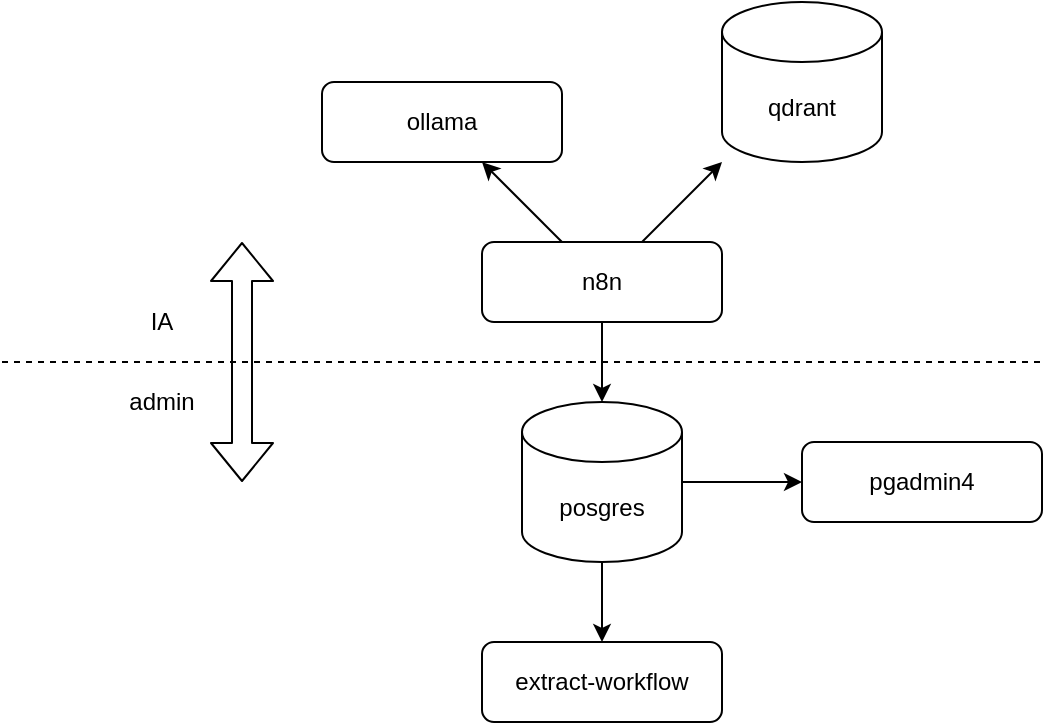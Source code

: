 <mxfile>
    <diagram id="A_YbfueYk18s0FsXVZod" name="Page-1">
        <mxGraphModel dx="740" dy="478" grid="1" gridSize="10" guides="1" tooltips="1" connect="1" arrows="1" fold="1" page="1" pageScale="1" pageWidth="850" pageHeight="1100" math="0" shadow="0">
            <root>
                <mxCell id="0"/>
                <mxCell id="1" parent="0"/>
                <mxCell id="2" value="ollama" style="rounded=1;whiteSpace=wrap;html=1;" vertex="1" parent="1">
                    <mxGeometry x="240" y="320" width="120" height="40" as="geometry"/>
                </mxCell>
                <mxCell id="7" style="edgeStyle=none;html=1;" edge="1" parent="1" source="3" target="5">
                    <mxGeometry relative="1" as="geometry"/>
                </mxCell>
                <mxCell id="13" style="edgeStyle=none;html=1;" edge="1" parent="1" source="3" target="12">
                    <mxGeometry relative="1" as="geometry"/>
                </mxCell>
                <mxCell id="3" value="posgres" style="shape=cylinder3;whiteSpace=wrap;html=1;boundedLbl=1;backgroundOutline=1;size=15;" vertex="1" parent="1">
                    <mxGeometry x="340" y="480" width="80" height="80" as="geometry"/>
                </mxCell>
                <mxCell id="6" style="edgeStyle=none;html=1;" edge="1" parent="1" source="4" target="3">
                    <mxGeometry relative="1" as="geometry"/>
                </mxCell>
                <mxCell id="8" style="edgeStyle=none;html=1;" edge="1" parent="1" source="4" target="2">
                    <mxGeometry relative="1" as="geometry"/>
                </mxCell>
                <mxCell id="10" style="edgeStyle=none;html=1;" edge="1" parent="1" source="4" target="11">
                    <mxGeometry relative="1" as="geometry">
                        <mxPoint x="388" y="370" as="targetPoint"/>
                    </mxGeometry>
                </mxCell>
                <mxCell id="4" value="n8n" style="rounded=1;whiteSpace=wrap;html=1;" vertex="1" parent="1">
                    <mxGeometry x="320" y="400" width="120" height="40" as="geometry"/>
                </mxCell>
                <mxCell id="5" value="extract-workflow" style="rounded=1;whiteSpace=wrap;html=1;" vertex="1" parent="1">
                    <mxGeometry x="320" y="600" width="120" height="40" as="geometry"/>
                </mxCell>
                <mxCell id="11" value="qdrant" style="shape=cylinder3;whiteSpace=wrap;html=1;boundedLbl=1;backgroundOutline=1;size=15;" vertex="1" parent="1">
                    <mxGeometry x="440" y="280" width="80" height="80" as="geometry"/>
                </mxCell>
                <mxCell id="12" value="pgadmin4" style="rounded=1;whiteSpace=wrap;html=1;" vertex="1" parent="1">
                    <mxGeometry x="480" y="500" width="120" height="40" as="geometry"/>
                </mxCell>
                <mxCell id="14" value="" style="endArrow=none;html=1;dashed=1;" edge="1" parent="1">
                    <mxGeometry width="50" height="50" relative="1" as="geometry">
                        <mxPoint x="80" y="460" as="sourcePoint"/>
                        <mxPoint x="600" y="460" as="targetPoint"/>
                    </mxGeometry>
                </mxCell>
                <mxCell id="15" value="" style="shape=flexArrow;endArrow=classic;startArrow=classic;html=1;" edge="1" parent="1">
                    <mxGeometry width="100" height="100" relative="1" as="geometry">
                        <mxPoint x="200" y="520" as="sourcePoint"/>
                        <mxPoint x="200" y="400" as="targetPoint"/>
                    </mxGeometry>
                </mxCell>
                <mxCell id="16" value="IA" style="text;html=1;align=center;verticalAlign=middle;whiteSpace=wrap;rounded=0;" vertex="1" parent="1">
                    <mxGeometry x="120" y="420" width="80" height="40" as="geometry"/>
                </mxCell>
                <mxCell id="17" value="admin" style="text;html=1;align=center;verticalAlign=middle;whiteSpace=wrap;rounded=0;" vertex="1" parent="1">
                    <mxGeometry x="120" y="460" width="80" height="40" as="geometry"/>
                </mxCell>
            </root>
        </mxGraphModel>
    </diagram>
</mxfile>